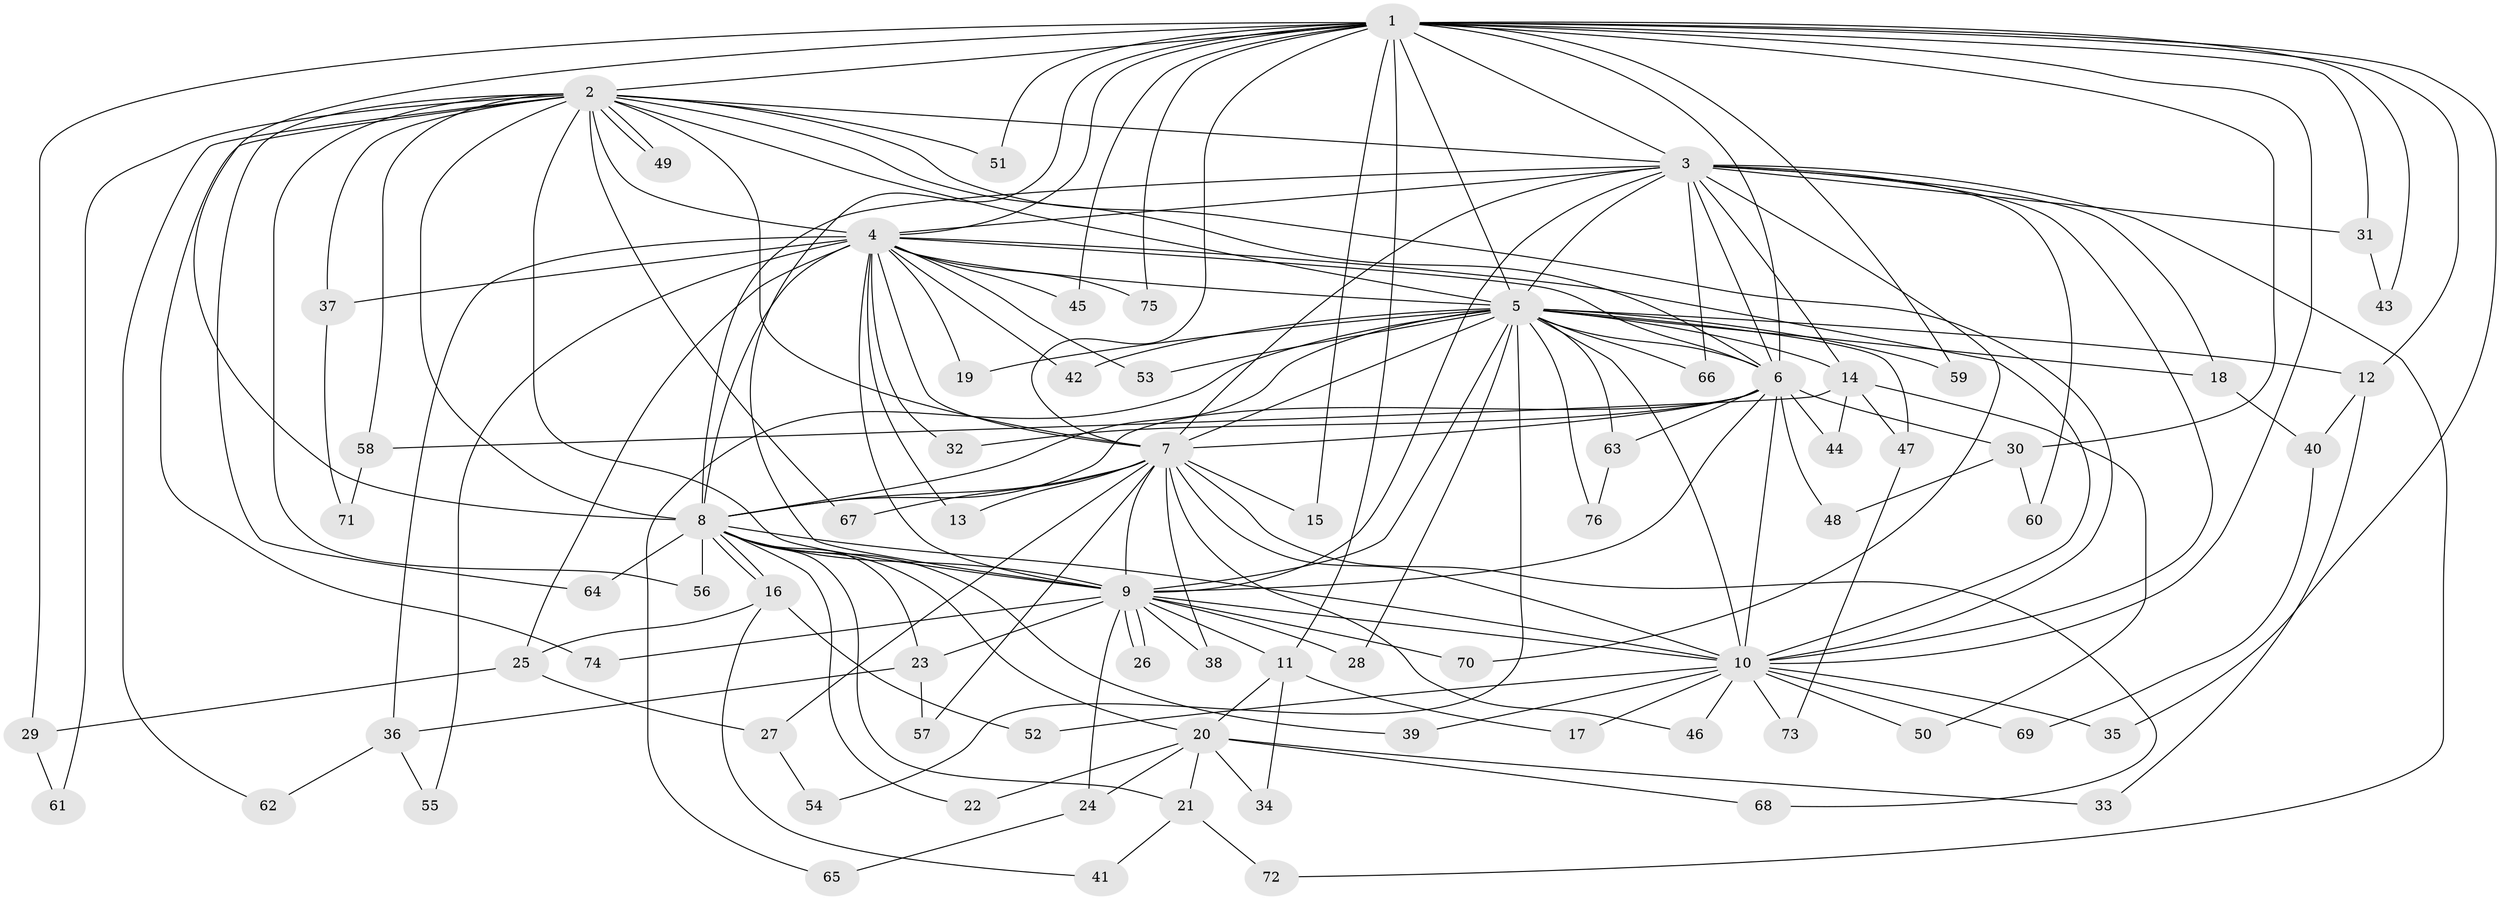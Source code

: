 // Generated by graph-tools (version 1.1) at 2025/10/02/27/25 16:10:59]
// undirected, 76 vertices, 177 edges
graph export_dot {
graph [start="1"]
  node [color=gray90,style=filled];
  1;
  2;
  3;
  4;
  5;
  6;
  7;
  8;
  9;
  10;
  11;
  12;
  13;
  14;
  15;
  16;
  17;
  18;
  19;
  20;
  21;
  22;
  23;
  24;
  25;
  26;
  27;
  28;
  29;
  30;
  31;
  32;
  33;
  34;
  35;
  36;
  37;
  38;
  39;
  40;
  41;
  42;
  43;
  44;
  45;
  46;
  47;
  48;
  49;
  50;
  51;
  52;
  53;
  54;
  55;
  56;
  57;
  58;
  59;
  60;
  61;
  62;
  63;
  64;
  65;
  66;
  67;
  68;
  69;
  70;
  71;
  72;
  73;
  74;
  75;
  76;
  1 -- 2;
  1 -- 3;
  1 -- 4;
  1 -- 5;
  1 -- 6;
  1 -- 7;
  1 -- 8;
  1 -- 9;
  1 -- 10;
  1 -- 11;
  1 -- 12;
  1 -- 15;
  1 -- 29;
  1 -- 30;
  1 -- 31;
  1 -- 35;
  1 -- 43;
  1 -- 45;
  1 -- 51;
  1 -- 59;
  1 -- 75;
  2 -- 3;
  2 -- 4;
  2 -- 5;
  2 -- 6;
  2 -- 7;
  2 -- 8;
  2 -- 9;
  2 -- 10;
  2 -- 37;
  2 -- 49;
  2 -- 49;
  2 -- 51;
  2 -- 56;
  2 -- 58;
  2 -- 61;
  2 -- 62;
  2 -- 64;
  2 -- 67;
  2 -- 74;
  3 -- 4;
  3 -- 5;
  3 -- 6;
  3 -- 7;
  3 -- 8;
  3 -- 9;
  3 -- 10;
  3 -- 14;
  3 -- 18;
  3 -- 31;
  3 -- 60;
  3 -- 66;
  3 -- 70;
  3 -- 72;
  4 -- 5;
  4 -- 6;
  4 -- 7;
  4 -- 8;
  4 -- 9;
  4 -- 10;
  4 -- 13;
  4 -- 19;
  4 -- 25;
  4 -- 32;
  4 -- 36;
  4 -- 37;
  4 -- 42;
  4 -- 45;
  4 -- 53;
  4 -- 55;
  4 -- 75;
  5 -- 6;
  5 -- 7;
  5 -- 8;
  5 -- 9;
  5 -- 10;
  5 -- 12;
  5 -- 14;
  5 -- 18;
  5 -- 19;
  5 -- 28;
  5 -- 42;
  5 -- 47;
  5 -- 53;
  5 -- 54;
  5 -- 59;
  5 -- 63;
  5 -- 65;
  5 -- 66;
  5 -- 76;
  6 -- 7;
  6 -- 8;
  6 -- 9;
  6 -- 10;
  6 -- 30;
  6 -- 32;
  6 -- 44;
  6 -- 48;
  6 -- 63;
  7 -- 8;
  7 -- 9;
  7 -- 10;
  7 -- 13;
  7 -- 15;
  7 -- 27;
  7 -- 38;
  7 -- 46;
  7 -- 57;
  7 -- 67;
  7 -- 68;
  8 -- 9;
  8 -- 10;
  8 -- 16;
  8 -- 16;
  8 -- 20;
  8 -- 21;
  8 -- 22;
  8 -- 23;
  8 -- 39;
  8 -- 56;
  8 -- 64;
  9 -- 10;
  9 -- 11;
  9 -- 23;
  9 -- 24;
  9 -- 26;
  9 -- 26;
  9 -- 28;
  9 -- 38;
  9 -- 70;
  9 -- 74;
  10 -- 17;
  10 -- 35;
  10 -- 39;
  10 -- 46;
  10 -- 50;
  10 -- 52;
  10 -- 69;
  10 -- 73;
  11 -- 17;
  11 -- 20;
  11 -- 34;
  12 -- 33;
  12 -- 40;
  14 -- 44;
  14 -- 47;
  14 -- 50;
  14 -- 58;
  16 -- 25;
  16 -- 41;
  16 -- 52;
  18 -- 40;
  20 -- 21;
  20 -- 22;
  20 -- 24;
  20 -- 33;
  20 -- 34;
  20 -- 68;
  21 -- 41;
  21 -- 72;
  23 -- 36;
  23 -- 57;
  24 -- 65;
  25 -- 27;
  25 -- 29;
  27 -- 54;
  29 -- 61;
  30 -- 48;
  30 -- 60;
  31 -- 43;
  36 -- 55;
  36 -- 62;
  37 -- 71;
  40 -- 69;
  47 -- 73;
  58 -- 71;
  63 -- 76;
}
